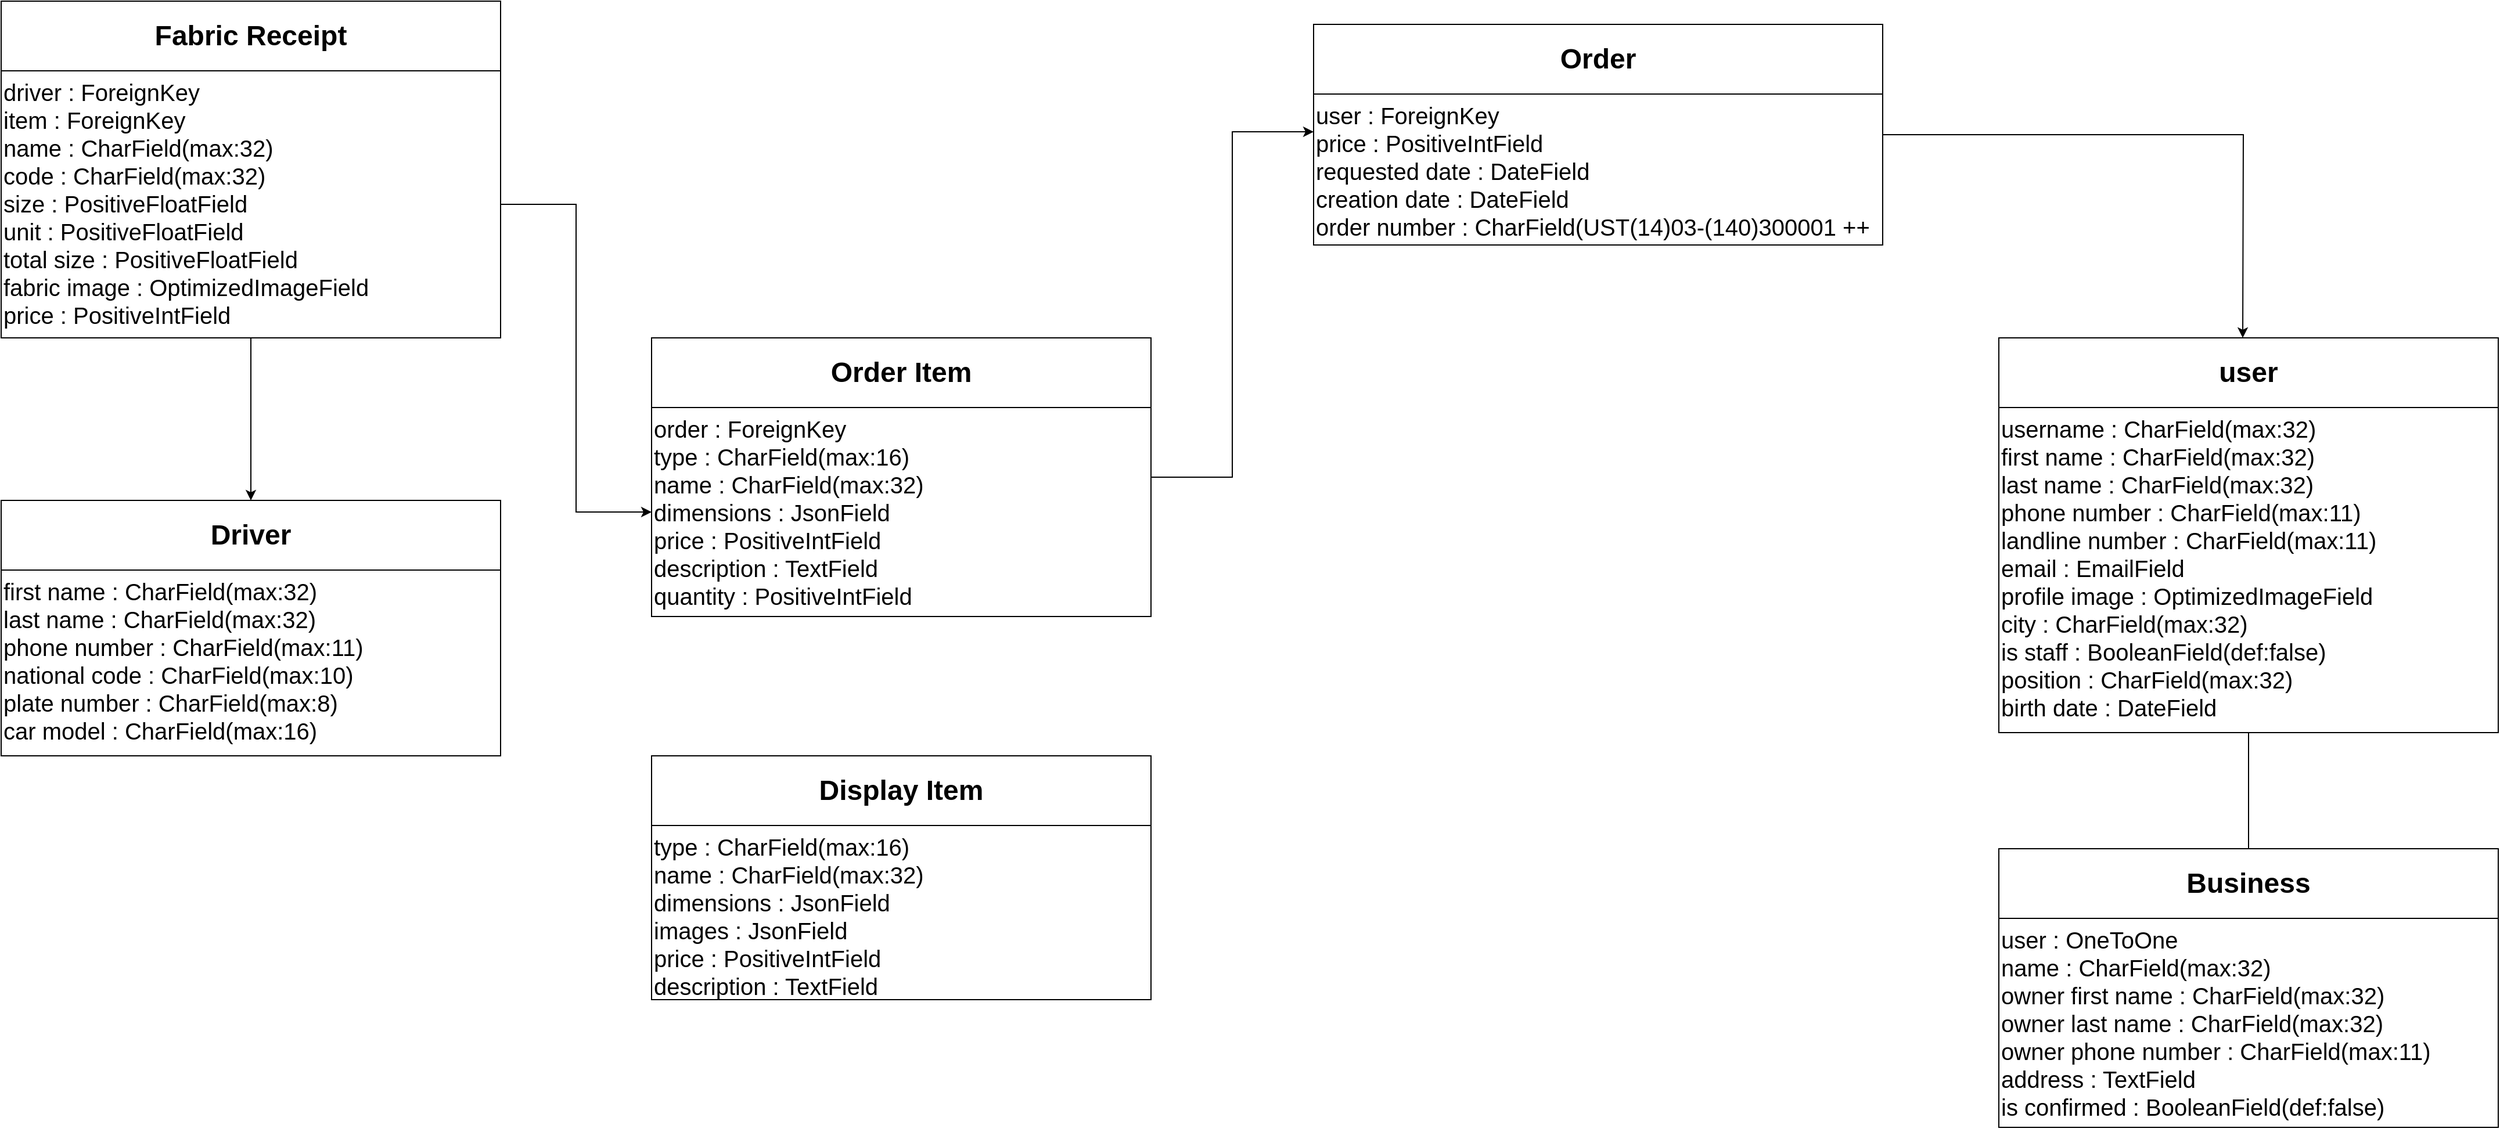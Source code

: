 <mxfile version="24.4.6" type="github">
  <diagram id="R2lEEEUBdFMjLlhIrx00" name="Page-1">
    <mxGraphModel dx="3120" dy="1761" grid="1" gridSize="10" guides="1" tooltips="1" connect="1" arrows="1" fold="1" page="1" pageScale="1" pageWidth="850" pageHeight="1100" math="0" shadow="0" extFonts="Permanent Marker^https://fonts.googleapis.com/css?family=Permanent+Marker">
      <root>
        <mxCell id="0" />
        <mxCell id="1" parent="0" />
        <mxCell id="5ai3HKOlT_Y96ZPWBoEp-1" value="&lt;span style=&quot;font-size: 24px;&quot;&gt;user&lt;/span&gt;" style="swimlane;whiteSpace=wrap;html=1;startSize=60;movable=1;resizable=1;rotatable=1;deletable=1;editable=1;locked=0;connectable=1;" parent="1" vertex="1">
          <mxGeometry x="210" y="120" width="430" height="340" as="geometry" />
        </mxCell>
        <mxCell id="5ai3HKOlT_Y96ZPWBoEp-2" value="&lt;font style=&quot;font-size: 20px;&quot;&gt;username : CharField(max:32)&lt;/font&gt;&lt;div&gt;&lt;font style=&quot;font-size: 20px;&quot;&gt;first name : CharField(max:32)&lt;br&gt;&lt;/font&gt;&lt;/div&gt;&lt;div&gt;&lt;font style=&quot;font-size: 20px;&quot;&gt;last name : CharField(max:32)&lt;br&gt;&lt;/font&gt;&lt;/div&gt;&lt;div&gt;&lt;font style=&quot;font-size: 20px;&quot;&gt;phone number : CharField(max:11)&lt;/font&gt;&lt;/div&gt;&lt;div&gt;&lt;font style=&quot;font-size: 20px;&quot;&gt;landline number : CharField(max:11)&lt;/font&gt;&lt;/div&gt;&lt;div&gt;&lt;font style=&quot;font-size: 20px;&quot;&gt;email : EmailField&lt;/font&gt;&lt;/div&gt;&lt;div&gt;&lt;font style=&quot;font-size: 20px;&quot;&gt;profile image : OptimizedImageField&lt;/font&gt;&lt;/div&gt;&lt;div&gt;&lt;span style=&quot;font-size: 20px;&quot;&gt;city : CharField(max:32)&lt;/span&gt;&lt;/div&gt;&lt;div&gt;&lt;span style=&quot;font-size: 20px;&quot;&gt;is staff : BooleanField(def:false)&lt;/span&gt;&lt;/div&gt;&lt;div&gt;&lt;span style=&quot;font-size: 20px;&quot;&gt;position : CharField(max:32)&lt;/span&gt;&lt;/div&gt;&lt;div&gt;&lt;span style=&quot;font-size: 20px;&quot;&gt;birth date : DateField&lt;/span&gt;&lt;/div&gt;" style="text;html=1;whiteSpace=wrap;overflow=hidden;rounded=0;movable=1;resizable=1;rotatable=1;deletable=1;editable=1;locked=0;connectable=1;" parent="5ai3HKOlT_Y96ZPWBoEp-1" vertex="1">
          <mxGeometry y="60" width="430" height="280" as="geometry" />
        </mxCell>
        <mxCell id="5ai3HKOlT_Y96ZPWBoEp-18" style="edgeStyle=orthogonalEdgeStyle;rounded=0;orthogonalLoop=1;jettySize=auto;html=1;entryX=0.5;entryY=1;entryDx=0;entryDy=0;endArrow=none;endFill=0;movable=0;resizable=0;rotatable=0;deletable=0;editable=0;locked=1;connectable=0;" parent="1" source="5ai3HKOlT_Y96ZPWBoEp-6" target="5ai3HKOlT_Y96ZPWBoEp-2" edge="1">
          <mxGeometry relative="1" as="geometry" />
        </mxCell>
        <mxCell id="5ai3HKOlT_Y96ZPWBoEp-6" value="&lt;span style=&quot;font-size: 24px;&quot;&gt;Business&lt;/span&gt;" style="swimlane;whiteSpace=wrap;html=1;startSize=60;movable=0;resizable=0;rotatable=0;deletable=0;editable=0;locked=1;connectable=0;" parent="1" vertex="1">
          <mxGeometry x="210" y="560" width="430" height="240" as="geometry" />
        </mxCell>
        <mxCell id="5ai3HKOlT_Y96ZPWBoEp-7" value="&lt;font style=&quot;font-size: 20px;&quot;&gt;user : OneToOne&lt;/font&gt;&lt;div&gt;&lt;font style=&quot;font-size: 20px;&quot;&gt;name : CharField(max:32)&lt;br&gt;&lt;/font&gt;&lt;/div&gt;&lt;div&gt;&lt;font style=&quot;font-size: 20px;&quot;&gt;owner first name : CharField(max:32)&lt;br&gt;&lt;/font&gt;&lt;/div&gt;&lt;div&gt;&lt;font style=&quot;font-size: 20px;&quot;&gt;owner last name : CharField(max:32)&lt;br&gt;&lt;/font&gt;&lt;/div&gt;&lt;div&gt;&lt;font style=&quot;font-size: 20px;&quot;&gt;owner phone number : CharField(max:11)&lt;/font&gt;&lt;/div&gt;&lt;div&gt;&lt;span style=&quot;font-size: 20px; background-color: initial;&quot;&gt;address : TextField&lt;/span&gt;&lt;/div&gt;&lt;div&gt;&lt;span style=&quot;font-size: 20px; background-color: initial;&quot;&gt;is confirmed : BooleanField(def:false)&lt;/span&gt;&lt;/div&gt;" style="text;html=1;whiteSpace=wrap;overflow=hidden;rounded=0;movable=0;resizable=0;rotatable=0;deletable=0;editable=0;locked=1;connectable=0;" parent="5ai3HKOlT_Y96ZPWBoEp-6" vertex="1">
          <mxGeometry y="60" width="430" height="180" as="geometry" />
        </mxCell>
        <mxCell id="5ai3HKOlT_Y96ZPWBoEp-10" value="&lt;span style=&quot;font-size: 24px;&quot;&gt;Display Item&lt;/span&gt;" style="swimlane;whiteSpace=wrap;html=1;startSize=60;movable=0;resizable=0;rotatable=0;deletable=0;editable=0;locked=1;connectable=0;" parent="1" vertex="1">
          <mxGeometry x="-950" y="480" width="430" height="210" as="geometry" />
        </mxCell>
        <mxCell id="5ai3HKOlT_Y96ZPWBoEp-11" value="&lt;span style=&quot;font-size: 20px;&quot;&gt;type : CharField(max:16)&lt;/span&gt;&lt;br&gt;&lt;div&gt;&lt;font style=&quot;font-size: 20px;&quot;&gt;name : CharField(max:32)&lt;br&gt;&lt;/font&gt;&lt;/div&gt;&lt;div&gt;&lt;font style=&quot;font-size: 20px;&quot;&gt;dimensions : JsonField&lt;/font&gt;&lt;/div&gt;&lt;div&gt;&lt;font style=&quot;font-size: 20px;&quot;&gt;images : JsonField&lt;br&gt;&lt;/font&gt;&lt;/div&gt;&lt;div&gt;&lt;font style=&quot;font-size: 20px;&quot;&gt;price : PositiveIntField&lt;/font&gt;&lt;/div&gt;&lt;div&gt;&lt;font style=&quot;font-size: 20px;&quot;&gt;description : TextField&lt;/font&gt;&lt;/div&gt;" style="text;html=1;whiteSpace=wrap;overflow=hidden;rounded=0;movable=0;resizable=0;rotatable=0;deletable=0;editable=0;locked=1;connectable=0;" parent="5ai3HKOlT_Y96ZPWBoEp-10" vertex="1">
          <mxGeometry y="60" width="430" height="150" as="geometry" />
        </mxCell>
        <mxCell id="5ai3HKOlT_Y96ZPWBoEp-17" style="edgeStyle=orthogonalEdgeStyle;rounded=0;orthogonalLoop=1;jettySize=auto;html=1;entryX=0;entryY=0.25;entryDx=0;entryDy=0;movable=0;resizable=0;rotatable=0;deletable=0;editable=0;locked=1;connectable=0;" parent="1" source="5ai3HKOlT_Y96ZPWBoEp-12" target="5ai3HKOlT_Y96ZPWBoEp-15" edge="1">
          <mxGeometry relative="1" as="geometry" />
        </mxCell>
        <mxCell id="5ai3HKOlT_Y96ZPWBoEp-12" value="&lt;span style=&quot;font-size: 24px;&quot;&gt;Order Item&lt;/span&gt;" style="swimlane;whiteSpace=wrap;html=1;startSize=60;movable=0;resizable=0;rotatable=0;deletable=0;editable=0;locked=1;connectable=0;" parent="1" vertex="1">
          <mxGeometry x="-950" y="120" width="430" height="240" as="geometry" />
        </mxCell>
        <mxCell id="5ai3HKOlT_Y96ZPWBoEp-13" value="&lt;div&gt;&lt;span style=&quot;font-size: 20px;&quot;&gt;order : ForeignKey&lt;/span&gt;&lt;/div&gt;&lt;span style=&quot;font-size: 20px;&quot;&gt;type : CharField(max:16)&lt;/span&gt;&lt;br&gt;&lt;div&gt;&lt;font style=&quot;font-size: 20px;&quot;&gt;name : CharField(max:32)&lt;br&gt;&lt;/font&gt;&lt;/div&gt;&lt;div&gt;&lt;font style=&quot;font-size: 20px;&quot;&gt;dimensions : JsonField&lt;/font&gt;&lt;/div&gt;&lt;div&gt;&lt;span style=&quot;background-color: initial; font-size: 20px;&quot;&gt;price : PositiveIntField&lt;/span&gt;&lt;/div&gt;&lt;div&gt;&lt;span style=&quot;font-size: 20px; background-color: initial;&quot;&gt;description : TextField&lt;/span&gt;&lt;br&gt;&lt;/div&gt;&lt;div&gt;&lt;font style=&quot;font-size: 20px;&quot;&gt;quantity : PositiveIntField&lt;/font&gt;&lt;/div&gt;" style="text;html=1;whiteSpace=wrap;overflow=hidden;rounded=0;movable=0;resizable=0;rotatable=0;deletable=0;editable=0;locked=1;connectable=0;" parent="5ai3HKOlT_Y96ZPWBoEp-12" vertex="1">
          <mxGeometry y="60" width="430" height="180" as="geometry" />
        </mxCell>
        <mxCell id="5ai3HKOlT_Y96ZPWBoEp-16" style="edgeStyle=orthogonalEdgeStyle;rounded=0;orthogonalLoop=1;jettySize=auto;html=1;movable=0;resizable=0;rotatable=0;deletable=0;editable=0;locked=1;connectable=0;" parent="1" source="5ai3HKOlT_Y96ZPWBoEp-14" edge="1">
          <mxGeometry relative="1" as="geometry">
            <mxPoint x="420" y="120" as="targetPoint" />
          </mxGeometry>
        </mxCell>
        <mxCell id="5ai3HKOlT_Y96ZPWBoEp-14" value="&lt;span style=&quot;font-size: 24px;&quot;&gt;Order&lt;/span&gt;" style="swimlane;whiteSpace=wrap;html=1;startSize=60;movable=0;resizable=0;rotatable=0;deletable=0;editable=0;locked=1;connectable=0;" parent="1" vertex="1">
          <mxGeometry x="-380" y="-150" width="490" height="190" as="geometry" />
        </mxCell>
        <mxCell id="5ai3HKOlT_Y96ZPWBoEp-15" value="&lt;span style=&quot;font-size: 20px;&quot;&gt;user : ForeignKey&lt;/span&gt;&lt;div&gt;&lt;span style=&quot;font-size: 20px;&quot;&gt;price : PositiveIntField&lt;/span&gt;&lt;/div&gt;&lt;div&gt;&lt;span style=&quot;font-size: 20px;&quot;&gt;requested date : DateField&lt;/span&gt;&lt;/div&gt;&lt;div&gt;&lt;span style=&quot;font-size: 20px;&quot;&gt;creation date : DateField&lt;/span&gt;&lt;/div&gt;&lt;div&gt;&lt;span style=&quot;font-size: 20px;&quot;&gt;order number : CharField(UST(14)03-(140)300001 ++&lt;/span&gt;&lt;/div&gt;&lt;div&gt;&lt;span style=&quot;font-size: 20px;&quot;&gt;&lt;br&gt;&lt;/span&gt;&lt;/div&gt;" style="text;html=1;whiteSpace=wrap;overflow=hidden;rounded=0;movable=0;resizable=0;rotatable=0;deletable=0;editable=0;locked=1;connectable=0;" parent="5ai3HKOlT_Y96ZPWBoEp-14" vertex="1">
          <mxGeometry y="60" width="490" height="130" as="geometry" />
        </mxCell>
        <mxCell id="5ai3HKOlT_Y96ZPWBoEp-20" value="&lt;span style=&quot;font-size: 24px;&quot;&gt;Fabric Receipt&lt;/span&gt;" style="swimlane;whiteSpace=wrap;html=1;startSize=60;movable=0;resizable=0;rotatable=0;deletable=0;editable=0;locked=1;connectable=0;" parent="1" vertex="1">
          <mxGeometry x="-1510" y="-170" width="430" height="290" as="geometry" />
        </mxCell>
        <mxCell id="5ai3HKOlT_Y96ZPWBoEp-21" value="&lt;div&gt;&lt;span style=&quot;font-size: 20px;&quot;&gt;driver : ForeignKey&lt;/span&gt;&lt;/div&gt;&lt;div&gt;&lt;span style=&quot;font-size: 20px;&quot;&gt;item : ForeignKey&lt;/span&gt;&lt;/div&gt;&lt;span style=&quot;font-size: 20px;&quot;&gt;name : CharField(max:32)&lt;/span&gt;&lt;br&gt;&lt;div&gt;&lt;font style=&quot;font-size: 20px;&quot;&gt;code : CharField(max:32)&lt;br&gt;&lt;/font&gt;&lt;/div&gt;&lt;div&gt;&lt;font style=&quot;font-size: 20px;&quot;&gt;size : PositiveFloatField&lt;/font&gt;&lt;/div&gt;&lt;div&gt;&lt;div&gt;&lt;font style=&quot;font-size: 20px;&quot;&gt;unit : PositiveFloatField&lt;/font&gt;&lt;/div&gt;&lt;/div&gt;&lt;div&gt;&lt;font style=&quot;font-size: 20px;&quot;&gt;total size : PositiveFloatField&lt;/font&gt;&lt;/div&gt;&lt;div&gt;&lt;span style=&quot;font-size: 20px;&quot;&gt;fabric image : OptimizedImageField&lt;/span&gt;&lt;/div&gt;&lt;div&gt;&lt;font style=&quot;font-size: 20px;&quot;&gt;price : PositiveIntField&lt;/font&gt;&lt;/div&gt;&lt;div&gt;&lt;br&gt;&lt;/div&gt;" style="text;html=1;whiteSpace=wrap;overflow=hidden;rounded=0;movable=0;resizable=0;rotatable=0;deletable=0;editable=0;locked=1;connectable=0;" parent="5ai3HKOlT_Y96ZPWBoEp-20" vertex="1">
          <mxGeometry y="60" width="430" height="230" as="geometry" />
        </mxCell>
        <mxCell id="5ai3HKOlT_Y96ZPWBoEp-23" style="edgeStyle=orthogonalEdgeStyle;rounded=0;orthogonalLoop=1;jettySize=auto;html=1;entryX=0;entryY=0.5;entryDx=0;entryDy=0;movable=0;resizable=0;rotatable=0;deletable=0;editable=0;locked=1;connectable=0;" parent="1" source="5ai3HKOlT_Y96ZPWBoEp-21" target="5ai3HKOlT_Y96ZPWBoEp-13" edge="1">
          <mxGeometry relative="1" as="geometry" />
        </mxCell>
        <mxCell id="5ai3HKOlT_Y96ZPWBoEp-25" value="&lt;span style=&quot;font-size: 24px;&quot;&gt;Driver&lt;/span&gt;" style="swimlane;whiteSpace=wrap;html=1;startSize=60;movable=0;resizable=0;rotatable=0;deletable=0;editable=0;locked=1;connectable=0;" parent="1" vertex="1">
          <mxGeometry x="-1510" y="260" width="430" height="220" as="geometry" />
        </mxCell>
        <mxCell id="5ai3HKOlT_Y96ZPWBoEp-26" value="&lt;div&gt;&lt;span style=&quot;background-color: initial; font-size: 20px;&quot;&gt;first name : CharField(max:32)&lt;/span&gt;&lt;br&gt;&lt;/div&gt;&lt;div&gt;&lt;span style=&quot;font-size: 20px;&quot;&gt;last name : CharField(max:32)&lt;/span&gt;&lt;span style=&quot;background-color: initial; font-size: 20px;&quot;&gt;&lt;br&gt;&lt;/span&gt;&lt;/div&gt;&lt;div&gt;&lt;span style=&quot;font-size: 20px;&quot;&gt;phone number : CharField(max:11)&lt;/span&gt;&lt;span style=&quot;font-size: 20px;&quot;&gt;&lt;br&gt;&lt;/span&gt;&lt;/div&gt;&lt;div&gt;&lt;span style=&quot;font-size: 20px;&quot;&gt;national code : CharField(max:10)&lt;/span&gt;&lt;/div&gt;&lt;div&gt;&lt;span style=&quot;font-size: 20px;&quot;&gt;plate number : CharField(max:8)&lt;/span&gt;&lt;/div&gt;&lt;div&gt;&lt;span style=&quot;font-size: 20px;&quot;&gt;car model : CharField(max:16)&lt;/span&gt;&lt;/div&gt;" style="text;html=1;whiteSpace=wrap;overflow=hidden;rounded=0;movable=0;resizable=0;rotatable=0;deletable=0;editable=0;locked=1;connectable=0;" parent="5ai3HKOlT_Y96ZPWBoEp-25" vertex="1">
          <mxGeometry y="60" width="430" height="160" as="geometry" />
        </mxCell>
        <mxCell id="5ai3HKOlT_Y96ZPWBoEp-27" style="edgeStyle=orthogonalEdgeStyle;rounded=0;orthogonalLoop=1;jettySize=auto;html=1;entryX=0.5;entryY=0;entryDx=0;entryDy=0;movable=0;resizable=0;rotatable=0;deletable=0;editable=0;locked=1;connectable=0;" parent="1" source="5ai3HKOlT_Y96ZPWBoEp-21" target="5ai3HKOlT_Y96ZPWBoEp-25" edge="1">
          <mxGeometry relative="1" as="geometry" />
        </mxCell>
      </root>
    </mxGraphModel>
  </diagram>
</mxfile>
